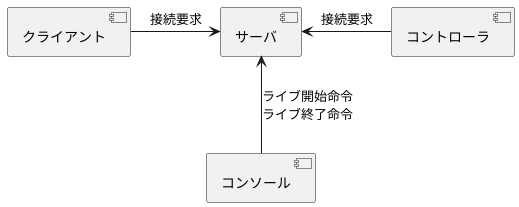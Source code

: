 @startuml phase1

component サーバ as server
component コンソール as console
component コントローラ as controller
' component "Pose Cam" as poseAi
component クライアント as client

' server <-u- poseAi : 姿勢情報
' →\n接続要求\n←\n接続応答
server <-l- client : 接続要求
server <-r- controller : 接続要求
server <-d- console : ライブ開始命令\nライブ終了命令

@enduml